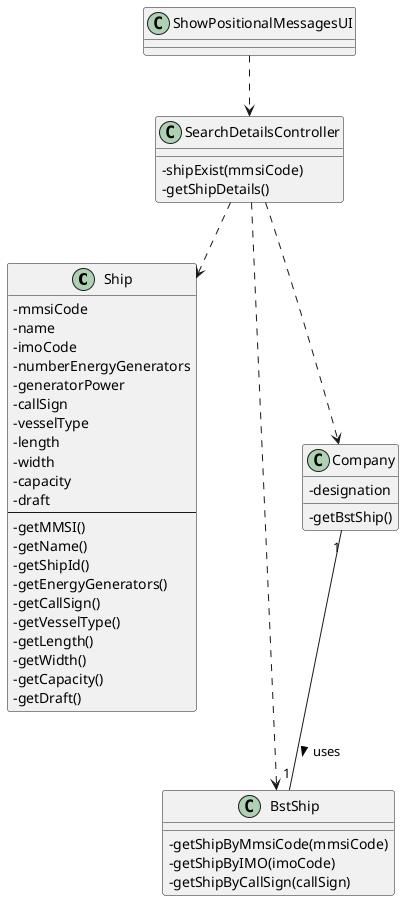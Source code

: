 @startuml
'https://plantuml.com/class-diagram

skinparam classAttributeIconSize 0

class Ship {
-mmsiCode
-name
-imoCode
-numberEnergyGenerators
-generatorPower
-callSign
-vesselType
-length
-width
-capacity
-draft
--
-getMMSI()
-getName()
-getShipId()
-getEnergyGenerators()
-getCallSign()
-getVesselType()
-getLength()
-getWidth()
-getCapacity()
-getDraft()
}


class BstShip {
-getShipByMmsiCode(mmsiCode)
-getShipByIMO(imoCode)
-getShipByCallSign(callSign)

}


class ShowPositionalMessagesUI {}

class SearchDetailsController {
-shipExist(mmsiCode)
-getShipDetails()
}

class Company {
-designation
-getBstShip()
}


Company "1" -- "1" BstShip : uses >

ShowPositionalMessagesUI ..> SearchDetailsController

SearchDetailsController ..> Company
SearchDetailsController ..> BstShip
SearchDetailsController ..> Ship


@enduml
